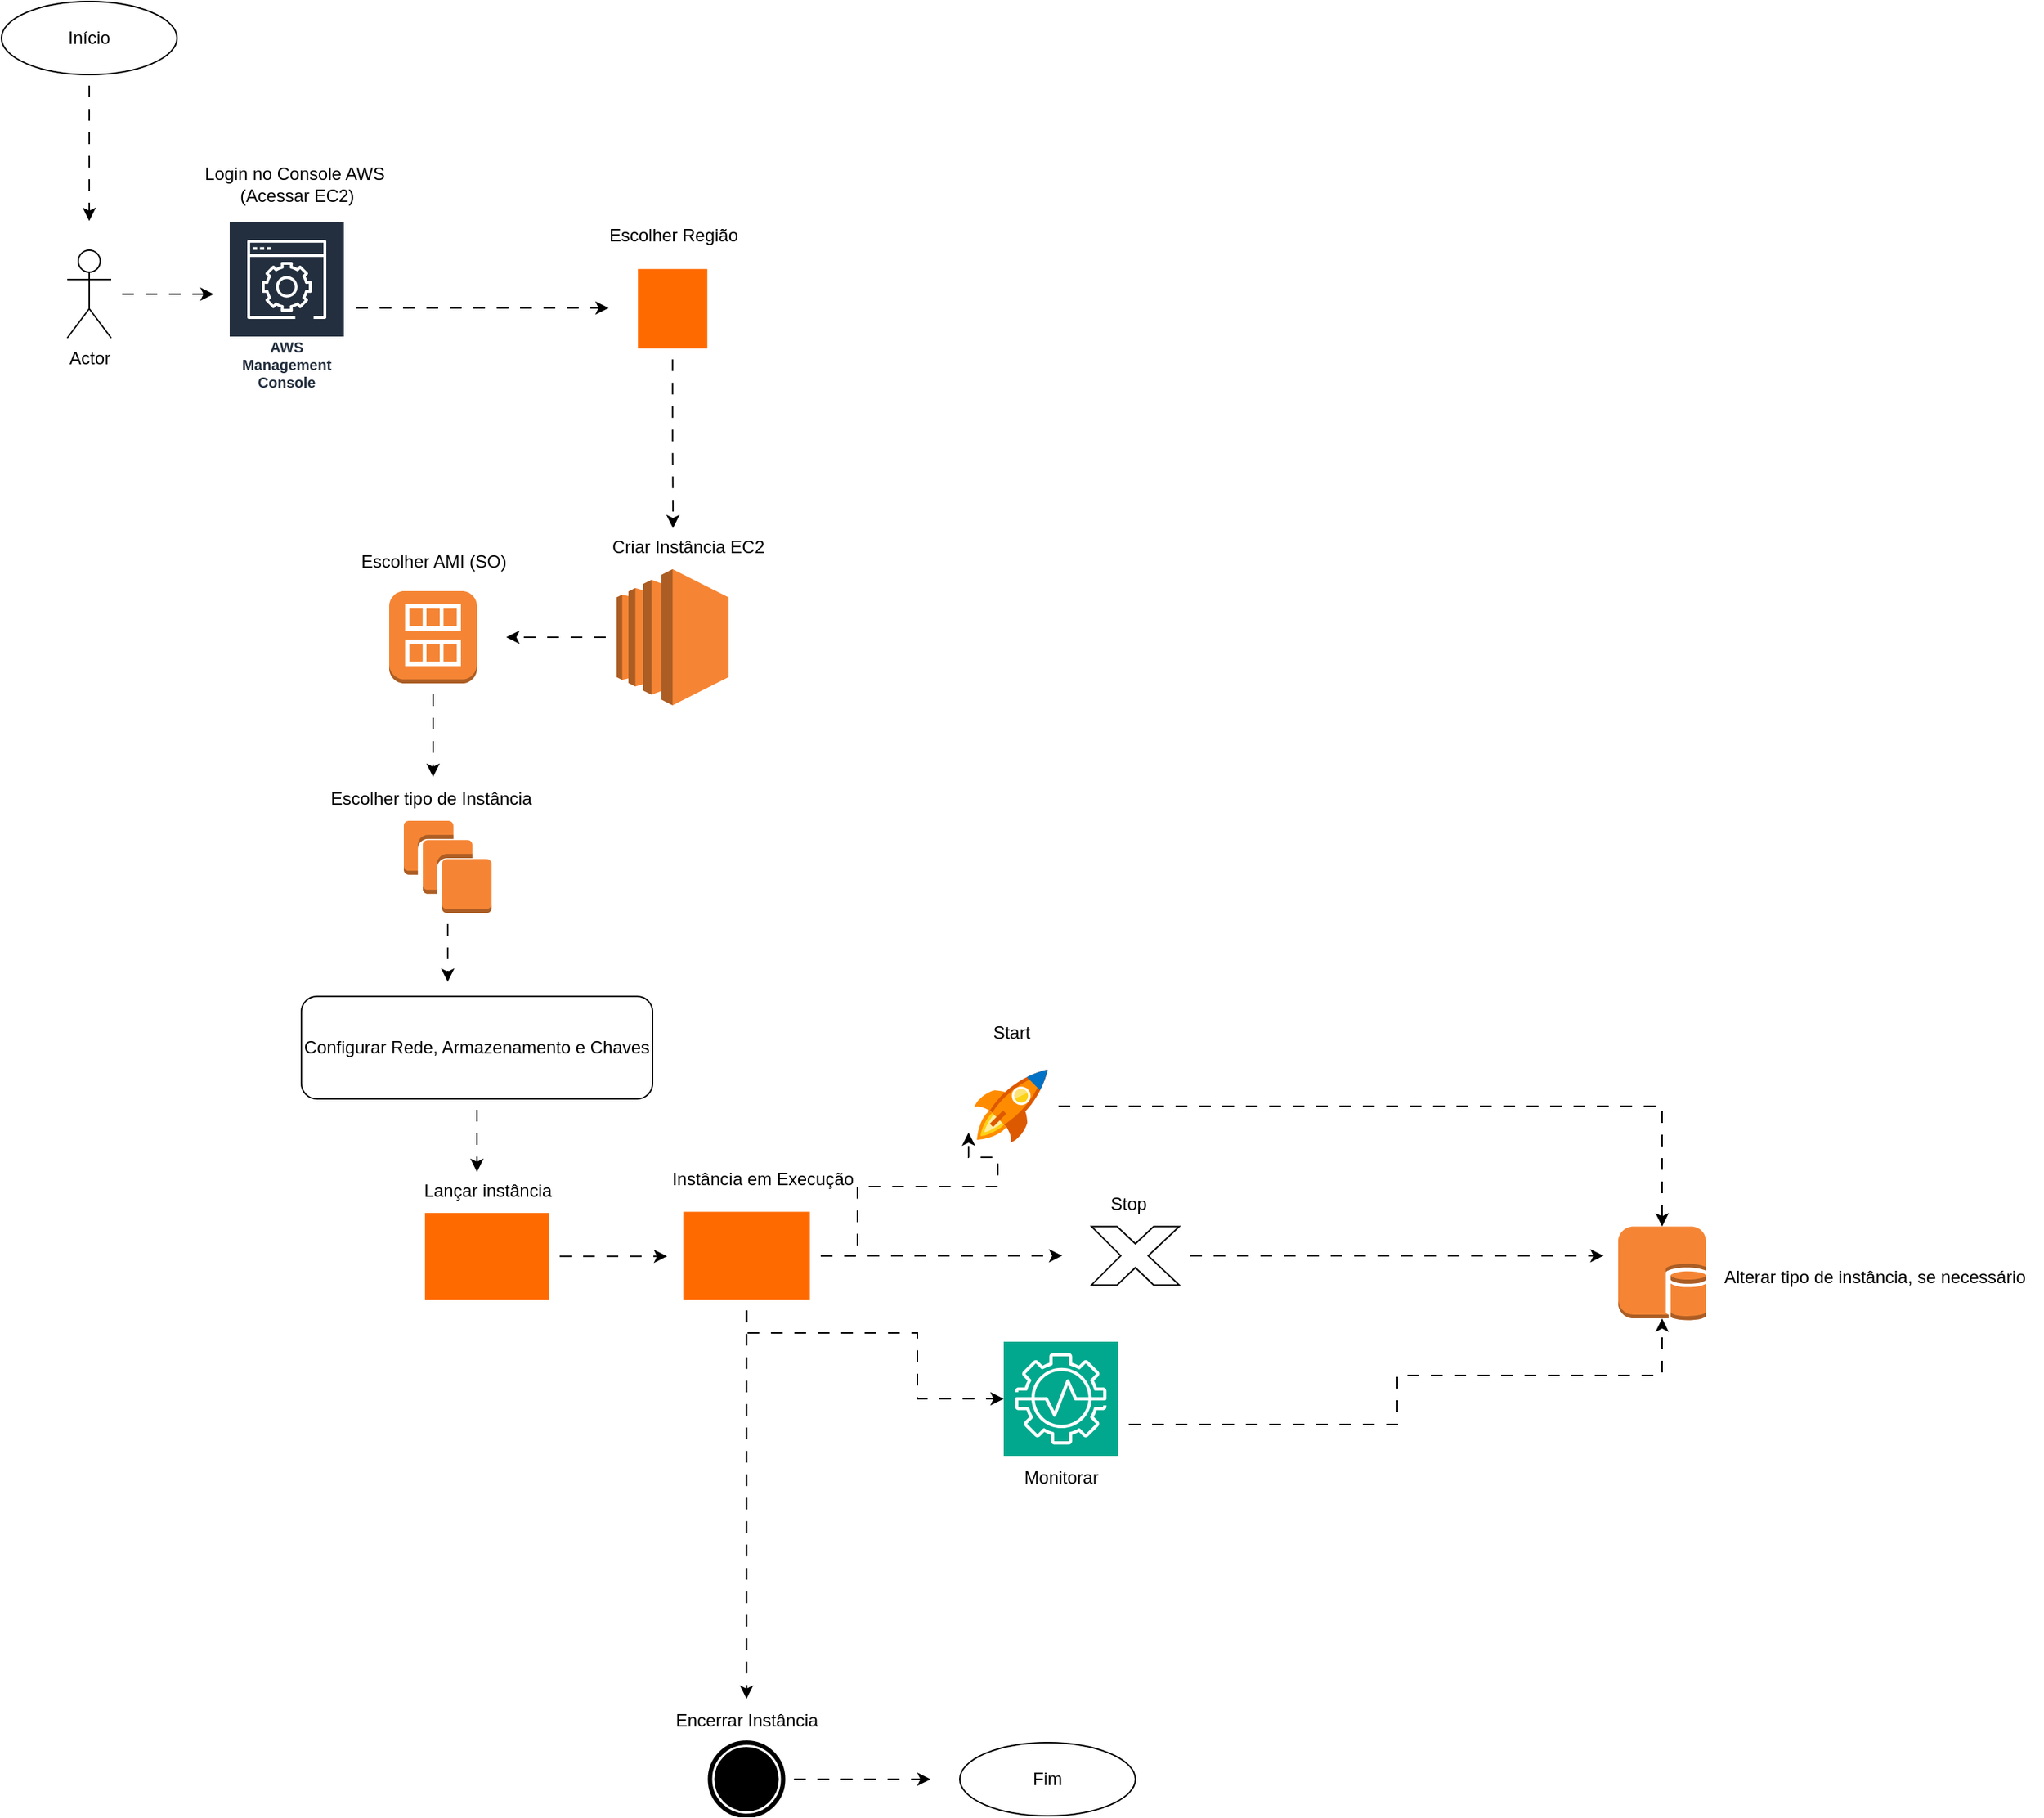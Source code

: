 <mxfile version="28.1.2">
  <diagram name="Fluxograma EC2" id="0">
    <mxGraphModel dx="2180" dy="2492" grid="1" gridSize="10" guides="1" tooltips="1" connect="1" arrows="1" fold="1" page="1" pageScale="1" pageWidth="827" pageHeight="1169" math="0" shadow="0">
      <root>
        <mxCell id="0" />
        <mxCell id="1" parent="0" />
        <mxCell id="pIB-wprsH1rEKVtyZ3yo-58" style="edgeStyle=orthogonalEdgeStyle;rounded=0;orthogonalLoop=1;jettySize=auto;html=1;flowAnimation=1;" edge="1" parent="1" source="inicio">
          <mxGeometry relative="1" as="geometry">
            <mxPoint x="335" y="30" as="targetPoint" />
          </mxGeometry>
        </mxCell>
        <mxCell id="inicio" value="Início" style="ellipse;whiteSpace=wrap;html=1;" parent="1" vertex="1">
          <mxGeometry x="275" y="-120" width="120" height="50" as="geometry" />
        </mxCell>
        <mxCell id="pIB-wprsH1rEKVtyZ3yo-31" style="edgeStyle=orthogonalEdgeStyle;rounded=0;orthogonalLoop=1;jettySize=auto;html=1;flowAnimation=1;" edge="1" parent="1" source="config">
          <mxGeometry relative="1" as="geometry">
            <mxPoint x="600" y="680" as="targetPoint" />
          </mxGeometry>
        </mxCell>
        <mxCell id="config" value="Configurar Rede, Armazenamento e Chaves" style="rounded=1;whiteSpace=wrap;html=1;" parent="1" vertex="1">
          <mxGeometry x="480" y="560" width="240" height="70" as="geometry" />
        </mxCell>
        <mxCell id="fim" value="Fim" style="ellipse;whiteSpace=wrap;html=1;" parent="1" vertex="1">
          <mxGeometry x="930" y="1070" width="120" height="50" as="geometry" />
        </mxCell>
        <mxCell id="pIB-wprsH1rEKVtyZ3yo-3" style="edgeStyle=orthogonalEdgeStyle;rounded=0;orthogonalLoop=1;jettySize=auto;html=1;flowAnimation=1;" edge="1" parent="1">
          <mxGeometry relative="1" as="geometry">
            <mxPoint x="690" y="89.5" as="targetPoint" />
            <mxPoint x="510" y="89.5" as="sourcePoint" />
          </mxGeometry>
        </mxCell>
        <mxCell id="pIB-wprsH1rEKVtyZ3yo-1" value="AWS Management Console" style="sketch=0;outlineConnect=0;fontColor=#232F3E;gradientColor=none;strokeColor=#ffffff;fillColor=#232F3E;dashed=0;verticalLabelPosition=middle;verticalAlign=bottom;align=center;html=1;whiteSpace=wrap;fontSize=10;fontStyle=1;spacing=3;shape=mxgraph.aws4.productIcon;prIcon=mxgraph.aws4.management_console;" vertex="1" parent="1">
          <mxGeometry x="430" y="30" width="80" height="120" as="geometry" />
        </mxCell>
        <mxCell id="pIB-wprsH1rEKVtyZ3yo-9" style="edgeStyle=orthogonalEdgeStyle;rounded=0;orthogonalLoop=1;jettySize=auto;html=1;flowAnimation=1;" edge="1" parent="1" source="pIB-wprsH1rEKVtyZ3yo-2">
          <mxGeometry relative="1" as="geometry">
            <mxPoint x="734" y="240" as="targetPoint" />
          </mxGeometry>
        </mxCell>
        <mxCell id="pIB-wprsH1rEKVtyZ3yo-2" value="" style="points=[];aspect=fixed;html=1;align=center;shadow=0;dashed=0;fillColor=#FF6A00;strokeColor=none;shape=mxgraph.alibaba_cloud.region;" vertex="1" parent="1">
          <mxGeometry x="710" y="62.85" width="47.4" height="54.3" as="geometry" />
        </mxCell>
        <mxCell id="pIB-wprsH1rEKVtyZ3yo-5" style="edgeStyle=orthogonalEdgeStyle;rounded=0;orthogonalLoop=1;jettySize=auto;html=1;flowAnimation=1;" edge="1" parent="1" source="pIB-wprsH1rEKVtyZ3yo-4">
          <mxGeometry relative="1" as="geometry">
            <mxPoint x="420" y="80" as="targetPoint" />
          </mxGeometry>
        </mxCell>
        <mxCell id="pIB-wprsH1rEKVtyZ3yo-4" value="Actor" style="shape=umlActor;verticalLabelPosition=bottom;verticalAlign=top;html=1;outlineConnect=0;" vertex="1" parent="1">
          <mxGeometry x="320" y="50" width="30" height="60" as="geometry" />
        </mxCell>
        <mxCell id="pIB-wprsH1rEKVtyZ3yo-7" value="Login no Console AWS&lt;div&gt;&amp;nbsp;(Acessar EC2)&lt;/div&gt;" style="text;html=1;align=center;verticalAlign=middle;resizable=0;points=[];autosize=1;strokeColor=none;fillColor=none;" vertex="1" parent="1">
          <mxGeometry x="400" y="-15" width="150" height="40" as="geometry" />
        </mxCell>
        <mxCell id="pIB-wprsH1rEKVtyZ3yo-8" value="Escolher Região" style="text;html=1;align=center;verticalAlign=middle;resizable=0;points=[];autosize=1;strokeColor=none;fillColor=none;" vertex="1" parent="1">
          <mxGeometry x="678.7" y="25" width="110" height="30" as="geometry" />
        </mxCell>
        <mxCell id="pIB-wprsH1rEKVtyZ3yo-15" style="edgeStyle=orthogonalEdgeStyle;rounded=0;orthogonalLoop=1;jettySize=auto;html=1;flowAnimation=1;" edge="1" parent="1" source="pIB-wprsH1rEKVtyZ3yo-10">
          <mxGeometry relative="1" as="geometry">
            <mxPoint x="620" y="314.5" as="targetPoint" />
          </mxGeometry>
        </mxCell>
        <mxCell id="pIB-wprsH1rEKVtyZ3yo-10" value="" style="outlineConnect=0;dashed=0;verticalLabelPosition=bottom;verticalAlign=top;align=center;html=1;shape=mxgraph.aws3.ec2;fillColor=#F58534;gradientColor=none;" vertex="1" parent="1">
          <mxGeometry x="695.45" y="268" width="76.5" height="93" as="geometry" />
        </mxCell>
        <mxCell id="pIB-wprsH1rEKVtyZ3yo-12" value="Criar Instância EC2" style="text;html=1;align=center;verticalAlign=middle;resizable=0;points=[];autosize=1;strokeColor=none;fillColor=none;" vertex="1" parent="1">
          <mxGeometry x="678.7" y="238" width="130" height="30" as="geometry" />
        </mxCell>
        <mxCell id="pIB-wprsH1rEKVtyZ3yo-18" style="edgeStyle=orthogonalEdgeStyle;rounded=0;orthogonalLoop=1;jettySize=auto;html=1;flowAnimation=1;" edge="1" parent="1" source="pIB-wprsH1rEKVtyZ3yo-13">
          <mxGeometry relative="1" as="geometry">
            <mxPoint x="570" y="410" as="targetPoint" />
          </mxGeometry>
        </mxCell>
        <mxCell id="pIB-wprsH1rEKVtyZ3yo-13" value="" style="outlineConnect=0;dashed=0;verticalLabelPosition=bottom;verticalAlign=top;align=center;html=1;shape=mxgraph.aws3.ami;fillColor=#F58534;gradientColor=none;" vertex="1" parent="1">
          <mxGeometry x="540" y="283" width="60" height="63" as="geometry" />
        </mxCell>
        <mxCell id="pIB-wprsH1rEKVtyZ3yo-16" value="Escolher AMI (SO)" style="text;html=1;align=center;verticalAlign=middle;resizable=0;points=[];autosize=1;strokeColor=none;fillColor=none;" vertex="1" parent="1">
          <mxGeometry x="510" y="248" width="120" height="30" as="geometry" />
        </mxCell>
        <mxCell id="pIB-wprsH1rEKVtyZ3yo-29" style="edgeStyle=orthogonalEdgeStyle;rounded=0;orthogonalLoop=1;jettySize=auto;html=1;flowAnimation=1;" edge="1" parent="1" source="pIB-wprsH1rEKVtyZ3yo-17">
          <mxGeometry relative="1" as="geometry">
            <mxPoint x="580" y="550" as="targetPoint" />
          </mxGeometry>
        </mxCell>
        <mxCell id="pIB-wprsH1rEKVtyZ3yo-17" value="" style="outlineConnect=0;dashed=0;verticalLabelPosition=bottom;verticalAlign=top;align=center;html=1;shape=mxgraph.aws3.instances;fillColor=#F58534;gradientColor=none;" vertex="1" parent="1">
          <mxGeometry x="550" y="440" width="60" height="63" as="geometry" />
        </mxCell>
        <mxCell id="pIB-wprsH1rEKVtyZ3yo-19" value="Escolher tipo de Instância&amp;nbsp;" style="text;html=1;align=center;verticalAlign=middle;resizable=0;points=[];autosize=1;strokeColor=none;fillColor=none;" vertex="1" parent="1">
          <mxGeometry x="490" y="410" width="160" height="30" as="geometry" />
        </mxCell>
        <mxCell id="pIB-wprsH1rEKVtyZ3yo-41" style="edgeStyle=orthogonalEdgeStyle;rounded=0;orthogonalLoop=1;jettySize=auto;html=1;flowAnimation=1;" edge="1" parent="1" source="pIB-wprsH1rEKVtyZ3yo-30">
          <mxGeometry relative="1" as="geometry">
            <mxPoint x="1000" y="737.2" as="targetPoint" />
          </mxGeometry>
        </mxCell>
        <mxCell id="pIB-wprsH1rEKVtyZ3yo-45" style="edgeStyle=orthogonalEdgeStyle;rounded=0;orthogonalLoop=1;jettySize=auto;html=1;flowAnimation=1;" edge="1" parent="1" source="pIB-wprsH1rEKVtyZ3yo-30" target="pIB-wprsH1rEKVtyZ3yo-43">
          <mxGeometry relative="1" as="geometry">
            <mxPoint x="900" y="890" as="targetPoint" />
            <Array as="points">
              <mxPoint x="784" y="790" />
              <mxPoint x="901" y="790" />
              <mxPoint x="901" y="835" />
            </Array>
          </mxGeometry>
        </mxCell>
        <mxCell id="pIB-wprsH1rEKVtyZ3yo-54" style="edgeStyle=orthogonalEdgeStyle;rounded=0;orthogonalLoop=1;jettySize=auto;html=1;flowAnimation=1;" edge="1" parent="1" source="pIB-wprsH1rEKVtyZ3yo-30">
          <mxGeometry relative="1" as="geometry">
            <mxPoint x="784.25" y="1040" as="targetPoint" />
          </mxGeometry>
        </mxCell>
        <mxCell id="pIB-wprsH1rEKVtyZ3yo-30" value="" style="points=[];aspect=fixed;html=1;align=center;shadow=0;dashed=0;fillColor=#FF6A00;strokeColor=none;shape=mxgraph.alibaba_cloud.eais_elastic_accelerated_computing_instances;" vertex="1" parent="1">
          <mxGeometry x="741" y="707.2" width="86.5" height="60" as="geometry" />
        </mxCell>
        <mxCell id="pIB-wprsH1rEKVtyZ3yo-32" value="Lançar instância" style="text;html=1;align=center;verticalAlign=middle;resizable=0;points=[];autosize=1;strokeColor=none;fillColor=none;" vertex="1" parent="1">
          <mxGeometry x="551.75" y="678" width="110" height="30" as="geometry" />
        </mxCell>
        <mxCell id="pIB-wprsH1rEKVtyZ3yo-34" style="edgeStyle=orthogonalEdgeStyle;rounded=0;orthogonalLoop=1;jettySize=auto;html=1;flowAnimation=1;" edge="1" parent="1" source="pIB-wprsH1rEKVtyZ3yo-33">
          <mxGeometry relative="1" as="geometry">
            <mxPoint x="730" y="737.6" as="targetPoint" />
          </mxGeometry>
        </mxCell>
        <mxCell id="pIB-wprsH1rEKVtyZ3yo-33" value="" style="points=[];aspect=fixed;html=1;align=center;shadow=0;dashed=0;fillColor=#FF6A00;strokeColor=none;shape=mxgraph.alibaba_cloud.eci_elastic_container_instance;" vertex="1" parent="1">
          <mxGeometry x="564.43" y="708" width="84.64" height="59.2" as="geometry" />
        </mxCell>
        <mxCell id="pIB-wprsH1rEKVtyZ3yo-36" value="Instância em Execução" style="text;html=1;align=center;verticalAlign=middle;resizable=0;points=[];autosize=1;strokeColor=none;fillColor=none;" vertex="1" parent="1">
          <mxGeometry x="720" y="670" width="150" height="30" as="geometry" />
        </mxCell>
        <mxCell id="pIB-wprsH1rEKVtyZ3yo-48" style="edgeStyle=orthogonalEdgeStyle;rounded=0;orthogonalLoop=1;jettySize=auto;html=1;flowAnimation=1;" edge="1" parent="1" source="pIB-wprsH1rEKVtyZ3yo-37" target="pIB-wprsH1rEKVtyZ3yo-47">
          <mxGeometry relative="1" as="geometry" />
        </mxCell>
        <mxCell id="pIB-wprsH1rEKVtyZ3yo-37" value="" style="image;sketch=0;aspect=fixed;html=1;points=[];align=center;fontSize=12;image=img/lib/mscae/Quick_Start_Center.svg;" vertex="1" parent="1">
          <mxGeometry x="940" y="610" width="50" height="50" as="geometry" />
        </mxCell>
        <mxCell id="pIB-wprsH1rEKVtyZ3yo-38" style="edgeStyle=orthogonalEdgeStyle;rounded=0;orthogonalLoop=1;jettySize=auto;html=1;entryX=-0.08;entryY=0.86;entryDx=0;entryDy=0;entryPerimeter=0;flowAnimation=1;" edge="1" parent="1" source="pIB-wprsH1rEKVtyZ3yo-30" target="pIB-wprsH1rEKVtyZ3yo-37">
          <mxGeometry relative="1" as="geometry">
            <Array as="points">
              <mxPoint x="860" y="737" />
              <mxPoint x="860" y="690" />
              <mxPoint x="956" y="690" />
              <mxPoint x="956" y="670" />
              <mxPoint x="936" y="670" />
            </Array>
          </mxGeometry>
        </mxCell>
        <mxCell id="pIB-wprsH1rEKVtyZ3yo-39" value="Start" style="text;html=1;align=center;verticalAlign=middle;resizable=0;points=[];autosize=1;strokeColor=none;fillColor=none;" vertex="1" parent="1">
          <mxGeometry x="940" y="570" width="50" height="30" as="geometry" />
        </mxCell>
        <mxCell id="pIB-wprsH1rEKVtyZ3yo-50" style="edgeStyle=orthogonalEdgeStyle;rounded=0;orthogonalLoop=1;jettySize=auto;html=1;flowAnimation=1;" edge="1" parent="1" source="pIB-wprsH1rEKVtyZ3yo-40">
          <mxGeometry relative="1" as="geometry">
            <mxPoint x="1370" y="737.2" as="targetPoint" />
          </mxGeometry>
        </mxCell>
        <mxCell id="pIB-wprsH1rEKVtyZ3yo-40" value="" style="verticalLabelPosition=bottom;verticalAlign=top;html=1;shape=mxgraph.basic.x" vertex="1" parent="1">
          <mxGeometry x="1020" y="717.2" width="60" height="40" as="geometry" />
        </mxCell>
        <mxCell id="pIB-wprsH1rEKVtyZ3yo-42" value="Stop" style="text;html=1;align=center;verticalAlign=middle;resizable=0;points=[];autosize=1;strokeColor=none;fillColor=none;" vertex="1" parent="1">
          <mxGeometry x="1020" y="687.2" width="50" height="30" as="geometry" />
        </mxCell>
        <mxCell id="pIB-wprsH1rEKVtyZ3yo-51" style="edgeStyle=orthogonalEdgeStyle;rounded=0;orthogonalLoop=1;jettySize=auto;html=1;entryX=0.5;entryY=0.975;entryDx=0;entryDy=0;entryPerimeter=0;flowAnimation=1;" edge="1" parent="1" target="pIB-wprsH1rEKVtyZ3yo-47">
          <mxGeometry relative="1" as="geometry">
            <mxPoint x="1420" y="817.5" as="targetPoint" />
            <mxPoint x="1038" y="852.5" as="sourcePoint" />
            <Array as="points">
              <mxPoint x="1229" y="853" />
              <mxPoint x="1229" y="819" />
              <mxPoint x="1410" y="819" />
            </Array>
          </mxGeometry>
        </mxCell>
        <mxCell id="pIB-wprsH1rEKVtyZ3yo-43" value="" style="sketch=0;points=[[0,0,0],[0.25,0,0],[0.5,0,0],[0.75,0,0],[1,0,0],[0,1,0],[0.25,1,0],[0.5,1,0],[0.75,1,0],[1,1,0],[0,0.25,0],[0,0.5,0],[0,0.75,0],[1,0.25,0],[1,0.5,0],[1,0.75,0]];outlineConnect=0;fontColor=#232F3E;fillColor=#01A88D;strokeColor=#ffffff;dashed=0;verticalLabelPosition=bottom;verticalAlign=top;align=center;html=1;fontSize=12;fontStyle=0;aspect=fixed;shape=mxgraph.aws4.resourceIcon;resIcon=mxgraph.aws4.monitron;" vertex="1" parent="1">
          <mxGeometry x="960" y="796" width="78" height="78" as="geometry" />
        </mxCell>
        <mxCell id="pIB-wprsH1rEKVtyZ3yo-46" value="Monitorar" style="text;html=1;align=center;verticalAlign=middle;resizable=0;points=[];autosize=1;strokeColor=none;fillColor=none;" vertex="1" parent="1">
          <mxGeometry x="964" y="874" width="70" height="30" as="geometry" />
        </mxCell>
        <mxCell id="pIB-wprsH1rEKVtyZ3yo-47" value="" style="outlineConnect=0;dashed=0;verticalLabelPosition=bottom;verticalAlign=top;align=center;html=1;shape=mxgraph.aws3.db_on_instance;fillColor=#F58534;gradientColor=none;" vertex="1" parent="1">
          <mxGeometry x="1380" y="717.2" width="60" height="64.5" as="geometry" />
        </mxCell>
        <mxCell id="pIB-wprsH1rEKVtyZ3yo-52" value="Alterar tipo de instância, se necessário" style="text;html=1;align=center;verticalAlign=middle;resizable=0;points=[];autosize=1;strokeColor=none;fillColor=none;" vertex="1" parent="1">
          <mxGeometry x="1440" y="737.2" width="230" height="30" as="geometry" />
        </mxCell>
        <mxCell id="pIB-wprsH1rEKVtyZ3yo-57" style="edgeStyle=orthogonalEdgeStyle;rounded=0;orthogonalLoop=1;jettySize=auto;html=1;flowAnimation=1;" edge="1" parent="1" source="pIB-wprsH1rEKVtyZ3yo-55">
          <mxGeometry relative="1" as="geometry">
            <mxPoint x="910" y="1095" as="targetPoint" />
          </mxGeometry>
        </mxCell>
        <mxCell id="pIB-wprsH1rEKVtyZ3yo-55" value="" style="points=[[0.145,0.145,0],[0.5,0,0],[0.855,0.145,0],[1,0.5,0],[0.855,0.855,0],[0.5,1,0],[0.145,0.855,0],[0,0.5,0]];shape=mxgraph.bpmn.event;html=1;verticalLabelPosition=bottom;labelBackgroundColor=#ffffff;verticalAlign=top;align=center;perimeter=ellipsePerimeter;outlineConnect=0;aspect=fixed;outline=end;symbol=terminate;" vertex="1" parent="1">
          <mxGeometry x="759.25" y="1070" width="50" height="50" as="geometry" />
        </mxCell>
        <mxCell id="pIB-wprsH1rEKVtyZ3yo-56" value="Encerrar Instância" style="text;html=1;align=center;verticalAlign=middle;resizable=0;points=[];autosize=1;strokeColor=none;fillColor=none;" vertex="1" parent="1">
          <mxGeometry x="724.25" y="1040" width="120" height="30" as="geometry" />
        </mxCell>
      </root>
    </mxGraphModel>
  </diagram>
</mxfile>
